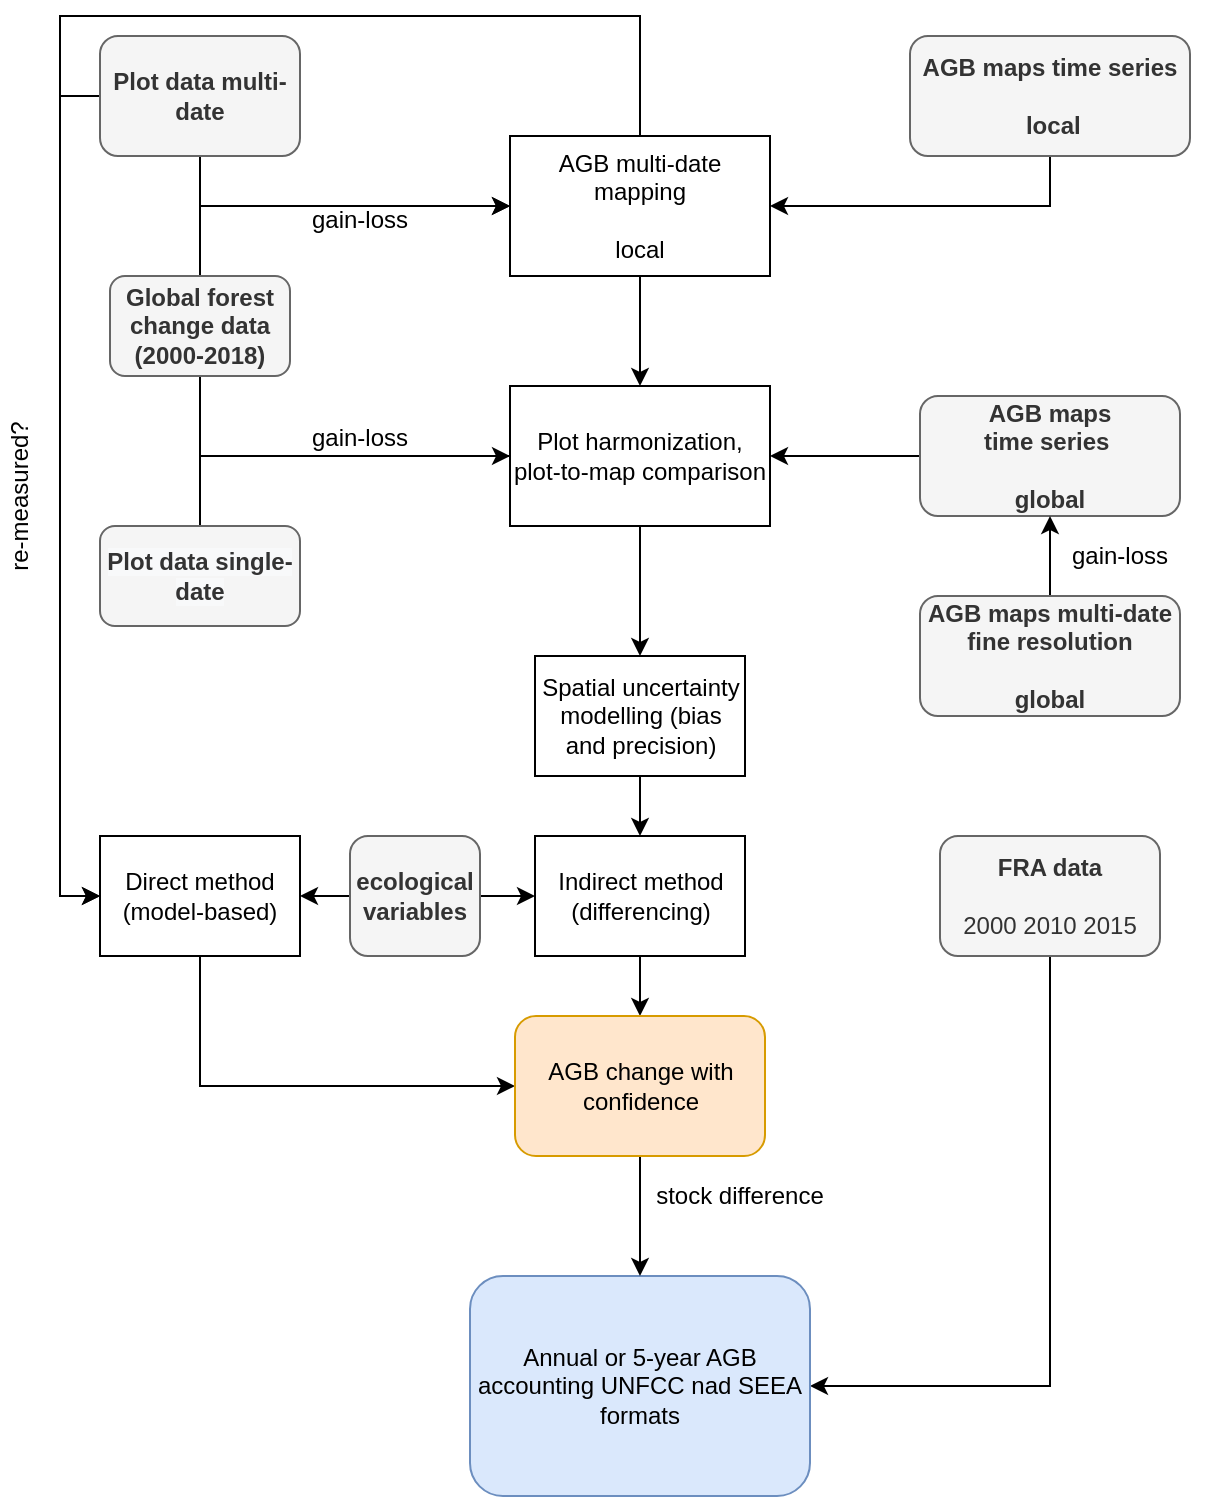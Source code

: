 <mxfile version="13.7.5" type="github">
  <diagram id="7Rsvs0vOTl0MpOckWxuK" name="Page-1">
    <mxGraphModel dx="1221" dy="1826" grid="1" gridSize="10" guides="1" tooltips="1" connect="1" arrows="1" fold="1" page="1" pageScale="1" pageWidth="850" pageHeight="1100" math="0" shadow="0">
      <root>
        <mxCell id="0" />
        <mxCell id="1" parent="0" />
        <mxCell id="WyV3JQxwRowbb4DdgCYI-11" style="edgeStyle=orthogonalEdgeStyle;rounded=0;orthogonalLoop=1;jettySize=auto;html=1;exitX=0.5;exitY=1;exitDx=0;exitDy=0;entryX=0;entryY=0.5;entryDx=0;entryDy=0;" edge="1" parent="1" source="sPtuqEH-0CU76L_9MhWu-2" target="sPtuqEH-0CU76L_9MhWu-28">
          <mxGeometry relative="1" as="geometry" />
        </mxCell>
        <mxCell id="sPtuqEH-0CU76L_9MhWu-2" value="Direct method (model-based)" style="rounded=0;whiteSpace=wrap;html=1;" parent="1" vertex="1">
          <mxGeometry x="195" y="-580" width="100" height="60" as="geometry" />
        </mxCell>
        <mxCell id="PQNr4_TIdTEO0NgWRt0n-21" style="edgeStyle=orthogonalEdgeStyle;rounded=0;orthogonalLoop=1;jettySize=auto;html=1;exitX=0.5;exitY=1;exitDx=0;exitDy=0;entryX=0.5;entryY=0;entryDx=0;entryDy=0;endArrow=classic;endFill=1;" parent="1" source="sPtuqEH-0CU76L_9MhWu-11" target="sPtuqEH-0CU76L_9MhWu-28" edge="1">
          <mxGeometry relative="1" as="geometry" />
        </mxCell>
        <mxCell id="sPtuqEH-0CU76L_9MhWu-11" value="Indirect method (differencing)" style="rounded=0;whiteSpace=wrap;html=1;" parent="1" vertex="1">
          <mxGeometry x="412.5" y="-580" width="105" height="60" as="geometry" />
        </mxCell>
        <mxCell id="sPtuqEH-0CU76L_9MhWu-58" style="edgeStyle=orthogonalEdgeStyle;rounded=0;orthogonalLoop=1;jettySize=auto;html=1;exitX=0.5;exitY=0;exitDx=0;exitDy=0;entryX=0;entryY=0.5;entryDx=0;entryDy=0;" parent="1" source="sPtuqEH-0CU76L_9MhWu-14" target="sPtuqEH-0CU76L_9MhWu-49" edge="1">
          <mxGeometry relative="1" as="geometry" />
        </mxCell>
        <mxCell id="PQNr4_TIdTEO0NgWRt0n-8" style="edgeStyle=orthogonalEdgeStyle;rounded=0;orthogonalLoop=1;jettySize=auto;html=1;exitX=0.5;exitY=1;exitDx=0;exitDy=0;entryX=0;entryY=0.5;entryDx=0;entryDy=0;endArrow=none;endFill=0;" parent="1" source="sPtuqEH-0CU76L_9MhWu-14" target="sPtuqEH-0CU76L_9MhWu-43" edge="1">
          <mxGeometry relative="1" as="geometry" />
        </mxCell>
        <mxCell id="sPtuqEH-0CU76L_9MhWu-14" value="&lt;b&gt;Global forest change data (2000-2018)&lt;/b&gt;" style="rounded=1;whiteSpace=wrap;html=1;fillColor=#f5f5f5;strokeColor=#666666;fontColor=#333333;" parent="1" vertex="1">
          <mxGeometry x="200" y="-860" width="90" height="50" as="geometry" />
        </mxCell>
        <mxCell id="PQNr4_TIdTEO0NgWRt0n-28" style="edgeStyle=orthogonalEdgeStyle;rounded=0;orthogonalLoop=1;jettySize=auto;html=1;exitX=0.5;exitY=1;exitDx=0;exitDy=0;entryX=1;entryY=0.5;entryDx=0;entryDy=0;endArrow=classic;endFill=1;" parent="1" source="sPtuqEH-0CU76L_9MhWu-16" target="sPtuqEH-0CU76L_9MhWu-19" edge="1">
          <mxGeometry relative="1" as="geometry" />
        </mxCell>
        <mxCell id="sPtuqEH-0CU76L_9MhWu-16" value="&lt;b&gt;FRA data&lt;br&gt;&lt;/b&gt;&lt;br&gt;2000 2010 2015" style="rounded=1;whiteSpace=wrap;html=1;fillColor=#f5f5f5;strokeColor=#666666;fontColor=#333333;" parent="1" vertex="1">
          <mxGeometry x="615" y="-580" width="110" height="60" as="geometry" />
        </mxCell>
        <mxCell id="sPtuqEH-0CU76L_9MhWu-19" value="Annual or 5-year AGB accounting UNFCC nad SEEA formats" style="rounded=1;whiteSpace=wrap;html=1;fillColor=#dae8fc;strokeColor=#6c8ebf;" parent="1" vertex="1">
          <mxGeometry x="380" y="-360" width="170" height="110" as="geometry" />
        </mxCell>
        <mxCell id="PQNr4_TIdTEO0NgWRt0n-16" style="edgeStyle=orthogonalEdgeStyle;rounded=0;orthogonalLoop=1;jettySize=auto;html=1;exitX=0;exitY=0.5;exitDx=0;exitDy=0;entryX=0;entryY=0.5;entryDx=0;entryDy=0;endArrow=classic;endFill=1;" parent="1" source="sPtuqEH-0CU76L_9MhWu-26" target="sPtuqEH-0CU76L_9MhWu-2" edge="1">
          <mxGeometry relative="1" as="geometry" />
        </mxCell>
        <mxCell id="PQNr4_TIdTEO0NgWRt0n-33" style="edgeStyle=orthogonalEdgeStyle;rounded=0;orthogonalLoop=1;jettySize=auto;html=1;exitX=0.5;exitY=1;exitDx=0;exitDy=0;entryX=0;entryY=0.5;entryDx=0;entryDy=0;endArrow=classic;endFill=1;" parent="1" source="sPtuqEH-0CU76L_9MhWu-26" target="sPtuqEH-0CU76L_9MhWu-49" edge="1">
          <mxGeometry relative="1" as="geometry" />
        </mxCell>
        <mxCell id="sPtuqEH-0CU76L_9MhWu-26" value="&lt;b style=&quot;font-family: &amp;#34;helvetica&amp;#34;&quot;&gt;Plot data multi-date&lt;/b&gt;" style="rounded=1;whiteSpace=wrap;html=1;fillColor=#f5f5f5;strokeColor=#666666;fontColor=#333333;" parent="1" vertex="1">
          <mxGeometry x="195" y="-980" width="100" height="60" as="geometry" />
        </mxCell>
        <mxCell id="PQNr4_TIdTEO0NgWRt0n-29" style="edgeStyle=orthogonalEdgeStyle;rounded=0;orthogonalLoop=1;jettySize=auto;html=1;exitX=0.5;exitY=1;exitDx=0;exitDy=0;entryX=0.5;entryY=0;entryDx=0;entryDy=0;endArrow=classic;endFill=1;" parent="1" source="sPtuqEH-0CU76L_9MhWu-28" target="sPtuqEH-0CU76L_9MhWu-19" edge="1">
          <mxGeometry relative="1" as="geometry" />
        </mxCell>
        <mxCell id="sPtuqEH-0CU76L_9MhWu-28" value="AGB change with confidence" style="rounded=1;whiteSpace=wrap;html=1;fillColor=#ffe6cc;strokeColor=#d79b00;" parent="1" vertex="1">
          <mxGeometry x="402.5" y="-490" width="125" height="70" as="geometry" />
        </mxCell>
        <mxCell id="PQNr4_TIdTEO0NgWRt0n-9" style="edgeStyle=orthogonalEdgeStyle;rounded=0;orthogonalLoop=1;jettySize=auto;html=1;exitX=0.5;exitY=0;exitDx=0;exitDy=0;entryX=0;entryY=0.5;entryDx=0;entryDy=0;endArrow=classic;endFill=1;" parent="1" source="sPtuqEH-0CU76L_9MhWu-36" target="sPtuqEH-0CU76L_9MhWu-43" edge="1">
          <mxGeometry relative="1" as="geometry" />
        </mxCell>
        <mxCell id="sPtuqEH-0CU76L_9MhWu-36" value="&lt;b style=&quot;color: rgb(51 , 51 , 51) ; font-family: &amp;#34;helvetica&amp;#34; ; font-size: 12px ; font-style: normal ; letter-spacing: normal ; text-align: center ; text-indent: 0px ; text-transform: none ; word-spacing: 0px ; background-color: rgb(248 , 249 , 250)&quot;&gt;Plot data single-date&lt;/b&gt;" style="rounded=1;whiteSpace=wrap;html=1;fillColor=#f5f5f5;strokeColor=#666666;fontColor=#333333;" parent="1" vertex="1">
          <mxGeometry x="195" y="-735" width="100" height="50" as="geometry" />
        </mxCell>
        <mxCell id="WyV3JQxwRowbb4DdgCYI-16" style="edgeStyle=orthogonalEdgeStyle;rounded=0;orthogonalLoop=1;jettySize=auto;html=1;exitX=0.5;exitY=1;exitDx=0;exitDy=0;entryX=0.5;entryY=0;entryDx=0;entryDy=0;" edge="1" parent="1" source="sPtuqEH-0CU76L_9MhWu-43" target="WyV3JQxwRowbb4DdgCYI-14">
          <mxGeometry relative="1" as="geometry" />
        </mxCell>
        <mxCell id="sPtuqEH-0CU76L_9MhWu-43" value="Plot harmonization, plot-to-map comparison" style="rounded=0;whiteSpace=wrap;html=1;" parent="1" vertex="1">
          <mxGeometry x="400" y="-805" width="130" height="70" as="geometry" />
        </mxCell>
        <mxCell id="sPtuqEH-0CU76L_9MhWu-59" style="edgeStyle=orthogonalEdgeStyle;rounded=0;orthogonalLoop=1;jettySize=auto;html=1;exitX=0.5;exitY=1;exitDx=0;exitDy=0;entryX=1;entryY=0.5;entryDx=0;entryDy=0;" parent="1" source="sPtuqEH-0CU76L_9MhWu-47" target="sPtuqEH-0CU76L_9MhWu-49" edge="1">
          <mxGeometry relative="1" as="geometry" />
        </mxCell>
        <mxCell id="sPtuqEH-0CU76L_9MhWu-47" value="&lt;b&gt;AGB maps time series&lt;br&gt;&lt;br&gt;&amp;nbsp;local&lt;/b&gt;&lt;b&gt;&lt;br&gt;&lt;/b&gt;" style="rounded=1;whiteSpace=wrap;html=1;fillColor=#f5f5f5;strokeColor=#666666;fontColor=#333333;" parent="1" vertex="1">
          <mxGeometry x="600" y="-980" width="140" height="60" as="geometry" />
        </mxCell>
        <mxCell id="WyV3JQxwRowbb4DdgCYI-6" style="edgeStyle=orthogonalEdgeStyle;rounded=0;orthogonalLoop=1;jettySize=auto;html=1;exitX=0;exitY=0.5;exitDx=0;exitDy=0;entryX=1;entryY=0.5;entryDx=0;entryDy=0;" edge="1" parent="1" source="sPtuqEH-0CU76L_9MhWu-48" target="sPtuqEH-0CU76L_9MhWu-43">
          <mxGeometry relative="1" as="geometry" />
        </mxCell>
        <mxCell id="sPtuqEH-0CU76L_9MhWu-48" value="&lt;b&gt;AGB maps &lt;br&gt;time series&amp;nbsp;&lt;br&gt;&lt;br&gt;global&lt;br&gt;&lt;/b&gt;" style="rounded=1;whiteSpace=wrap;html=1;fillColor=#f5f5f5;strokeColor=#666666;fontColor=#333333;" parent="1" vertex="1">
          <mxGeometry x="605" y="-800" width="130" height="60" as="geometry" />
        </mxCell>
        <mxCell id="PQNr4_TIdTEO0NgWRt0n-11" value="" style="edgeStyle=orthogonalEdgeStyle;rounded=0;orthogonalLoop=1;jettySize=auto;html=1;endArrow=classic;endFill=1;" parent="1" source="sPtuqEH-0CU76L_9MhWu-49" target="sPtuqEH-0CU76L_9MhWu-43" edge="1">
          <mxGeometry relative="1" as="geometry" />
        </mxCell>
        <mxCell id="gxPmMTx2_d7EBtKhnhhi-1" style="edgeStyle=orthogonalEdgeStyle;rounded=0;orthogonalLoop=1;jettySize=auto;html=1;exitX=0.5;exitY=0;exitDx=0;exitDy=0;entryX=0;entryY=0.5;entryDx=0;entryDy=0;" parent="1" source="sPtuqEH-0CU76L_9MhWu-49" target="sPtuqEH-0CU76L_9MhWu-2" edge="1">
          <mxGeometry relative="1" as="geometry">
            <Array as="points">
              <mxPoint x="465" y="-990" />
              <mxPoint x="175" y="-990" />
              <mxPoint x="175" y="-550" />
            </Array>
          </mxGeometry>
        </mxCell>
        <mxCell id="sPtuqEH-0CU76L_9MhWu-49" value="AGB multi-date mapping&lt;br&gt;&lt;br&gt;local" style="rounded=0;whiteSpace=wrap;html=1;" parent="1" vertex="1">
          <mxGeometry x="400" y="-930" width="130" height="70" as="geometry" />
        </mxCell>
        <mxCell id="PQNr4_TIdTEO0NgWRt0n-4" value="gain-loss" style="text;html=1;strokeColor=none;fillColor=none;align=center;verticalAlign=middle;whiteSpace=wrap;rounded=0;" parent="1" vertex="1">
          <mxGeometry x="280" y="-789" width="90" height="20" as="geometry" />
        </mxCell>
        <mxCell id="PQNr4_TIdTEO0NgWRt0n-17" value="re-measured?" style="text;html=1;strokeColor=none;fillColor=none;align=center;verticalAlign=middle;whiteSpace=wrap;rounded=0;rotation=-90;" parent="1" vertex="1">
          <mxGeometry x="110" y="-760" width="90" height="20" as="geometry" />
        </mxCell>
        <mxCell id="PQNr4_TIdTEO0NgWRt0n-30" value="stock difference" style="text;html=1;strokeColor=none;fillColor=none;align=center;verticalAlign=middle;whiteSpace=wrap;rounded=0;" parent="1" vertex="1">
          <mxGeometry x="470" y="-410" width="90" height="20" as="geometry" />
        </mxCell>
        <mxCell id="PQNr4_TIdTEO0NgWRt0n-5" value="gain-loss" style="text;html=1;strokeColor=none;fillColor=none;align=center;verticalAlign=middle;whiteSpace=wrap;rounded=0;" parent="1" vertex="1">
          <mxGeometry x="280" y="-898" width="90" height="20" as="geometry" />
        </mxCell>
        <mxCell id="WyV3JQxwRowbb4DdgCYI-4" style="edgeStyle=orthogonalEdgeStyle;rounded=0;orthogonalLoop=1;jettySize=auto;html=1;exitX=0.5;exitY=0;exitDx=0;exitDy=0;" edge="1" parent="1" source="WyV3JQxwRowbb4DdgCYI-3" target="sPtuqEH-0CU76L_9MhWu-48">
          <mxGeometry relative="1" as="geometry" />
        </mxCell>
        <mxCell id="WyV3JQxwRowbb4DdgCYI-3" value="&lt;b&gt;AGB maps multi-date &lt;br&gt;fine resolution&lt;br&gt;&lt;br&gt;global&lt;br&gt;&lt;/b&gt;" style="rounded=1;whiteSpace=wrap;html=1;fillColor=#f5f5f5;strokeColor=#666666;fontColor=#333333;" vertex="1" parent="1">
          <mxGeometry x="605" y="-700" width="130" height="60" as="geometry" />
        </mxCell>
        <mxCell id="WyV3JQxwRowbb4DdgCYI-5" value="gain-loss" style="text;html=1;strokeColor=none;fillColor=none;align=center;verticalAlign=middle;whiteSpace=wrap;rounded=0;" vertex="1" parent="1">
          <mxGeometry x="660" y="-730" width="90" height="20" as="geometry" />
        </mxCell>
        <mxCell id="WyV3JQxwRowbb4DdgCYI-10" style="edgeStyle=orthogonalEdgeStyle;rounded=0;orthogonalLoop=1;jettySize=auto;html=1;exitX=1;exitY=0.5;exitDx=0;exitDy=0;entryX=0;entryY=0.5;entryDx=0;entryDy=0;" edge="1" parent="1" source="WyV3JQxwRowbb4DdgCYI-7" target="sPtuqEH-0CU76L_9MhWu-11">
          <mxGeometry relative="1" as="geometry" />
        </mxCell>
        <mxCell id="WyV3JQxwRowbb4DdgCYI-17" style="edgeStyle=orthogonalEdgeStyle;rounded=0;orthogonalLoop=1;jettySize=auto;html=1;exitX=0;exitY=0.5;exitDx=0;exitDy=0;entryX=1;entryY=0.5;entryDx=0;entryDy=0;" edge="1" parent="1" source="WyV3JQxwRowbb4DdgCYI-7" target="sPtuqEH-0CU76L_9MhWu-2">
          <mxGeometry relative="1" as="geometry" />
        </mxCell>
        <mxCell id="WyV3JQxwRowbb4DdgCYI-7" value="&lt;b&gt;ecological variables&lt;br&gt;&lt;/b&gt;" style="rounded=1;whiteSpace=wrap;html=1;fillColor=#f5f5f5;strokeColor=#666666;fontColor=#333333;" vertex="1" parent="1">
          <mxGeometry x="320" y="-580" width="65" height="60" as="geometry" />
        </mxCell>
        <mxCell id="WyV3JQxwRowbb4DdgCYI-15" style="edgeStyle=orthogonalEdgeStyle;rounded=0;orthogonalLoop=1;jettySize=auto;html=1;exitX=0.5;exitY=1;exitDx=0;exitDy=0;entryX=0.5;entryY=0;entryDx=0;entryDy=0;" edge="1" parent="1" source="WyV3JQxwRowbb4DdgCYI-14" target="sPtuqEH-0CU76L_9MhWu-11">
          <mxGeometry relative="1" as="geometry" />
        </mxCell>
        <mxCell id="WyV3JQxwRowbb4DdgCYI-14" value="Spatial uncertainty modelling (bias and precision)" style="rounded=0;whiteSpace=wrap;html=1;" vertex="1" parent="1">
          <mxGeometry x="412.5" y="-670" width="105" height="60" as="geometry" />
        </mxCell>
      </root>
    </mxGraphModel>
  </diagram>
</mxfile>

